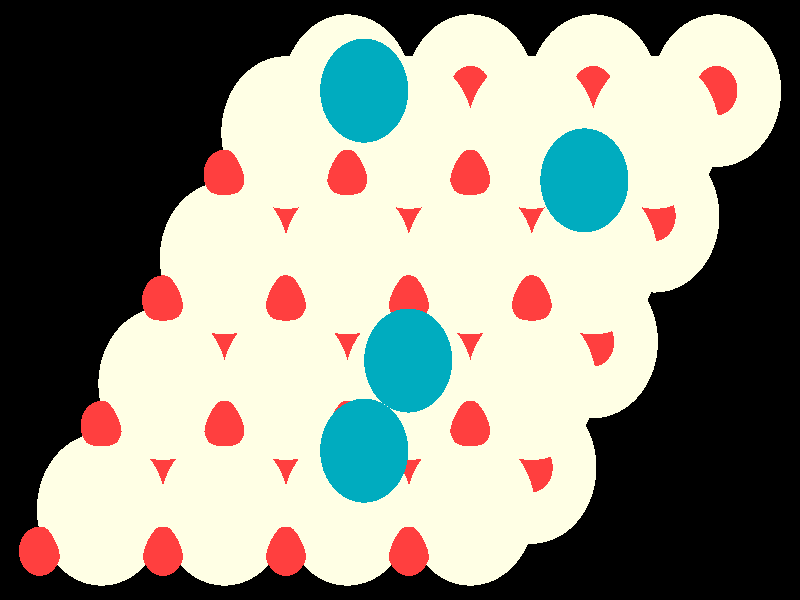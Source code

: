 #include "colors.inc"
#include "finish.inc"

global_settings {assumed_gamma 1 max_trace_level 6}
background {color White transmit 1.0}
camera {orthographic
  right -25.25*x up 16.05*y
  direction 1.00*z
  location <0,0,50.00> look_at <0,0,0>}
light_source {<  2.00,   3.00,  40.00> color White
  area_light <0.70, 0, 0>, <0, 0.70, 0>, 3, 3
  adaptive 1 jitter}

#declare simple = finish {phong 0.7}
#declare pale = finish {ambient 0.5 diffuse 0.85 roughness 0.001 specular 0.200 }
#declare intermediate = finish {ambient 0.3 diffuse 0.6 specular 0.1 roughness 0.04}
#declare vmd = finish {ambient 0.0 diffuse 0.65 phong 0.1 phong_size 40.0 specular 0.5 }
#declare jmol = finish {ambient 0.2 diffuse 0.6 specular 1 roughness 0.001 metallic}
#declare ase2 = finish {ambient 0.05 brilliance 3 diffuse 0.6 metallic specular 0.7 roughness 0.04 reflection 0.15}
#declare ase3 = finish {ambient 0.15 brilliance 2 diffuse 0.6 metallic specular 1.0 roughness 0.001 reflection 0.0}
#declare glass = finish {ambient 0.05 diffuse 0.3 specular 1.0 roughness 0.001}
#declare glass2 = finish {ambient 0.01 diffuse 0.3 specular 1.0 reflection 0.25 roughness 0.001}
#declare Rcell = 0.020;
#declare Rbond = 0.100;

#macro atom(LOC, R, COL, TRANS, FIN)
  sphere{LOC, R texture{pigment{color COL transmit TRANS} finish{FIN}}}
#end
#macro constrain(LOC, R, COL, TRANS FIN)
union{torus{R, Rcell rotate 45*z texture{pigment{color COL transmit TRANS} finish{FIN}}}
      torus{R, Rcell rotate -45*z texture{pigment{color COL transmit TRANS} finish{FIN}}}
      translate LOC}
#end

atom(<  9.99,   5.60,  -5.98>, 2.04, rgb <1.00, 1.00, 0.78>, 0.0, ase3) // #0 
atom(<  8.04,   2.24,  -5.98>, 2.04, rgb <1.00, 1.00, 0.78>, 0.0, ase3) // #1 
atom(<  6.10,   5.60,  -5.98>, 2.04, rgb <1.00, 1.00, 0.78>, 0.0, ase3) // #2 
atom(<  4.16,   2.24,  -5.98>, 2.04, rgb <1.00, 1.00, 0.78>, 0.0, ase3) // #3 
atom(<  4.16,   4.48,  -5.18>, 0.66, rgb <1.00, 0.05, 0.05>, 0.0, ase3) // #4 
atom(<  8.04,   2.24,  -3.60>, 0.66, rgb <1.00, 0.05, 0.05>, 0.0, ase3) // #5 
atom(<  2.22,   1.12,  -5.18>, 0.66, rgb <1.00, 0.05, 0.05>, 0.0, ase3) // #6 
atom(<  9.99,   5.60,  -3.60>, 0.66, rgb <1.00, 0.05, 0.05>, 0.0, ase3) // #7 
atom(<  8.04,   4.48,  -5.18>, 0.66, rgb <1.00, 0.05, 0.05>, 0.0, ase3) // #8 
atom(<  4.16,   2.24,  -3.60>, 0.66, rgb <1.00, 0.05, 0.05>, 0.0, ase3) // #9 
atom(<  6.10,   1.12,  -5.18>, 0.66, rgb <1.00, 0.05, 0.05>, 0.0, ase3) // #10 
atom(<  6.10,   5.60,  -3.60>, 0.66, rgb <1.00, 0.05, 0.05>, 0.0, ase3) // #11 
atom(<  2.22,   1.12,  -2.81>, 2.04, rgb <1.00, 1.00, 0.78>, 0.0, ase3) // #12 
atom(<  4.16,   4.48,  -2.81>, 2.04, rgb <1.00, 1.00, 0.78>, 0.0, ase3) // #13 
atom(<  6.10,   1.12,  -2.81>, 2.04, rgb <1.00, 1.00, 0.78>, 0.0, ase3) // #14 
atom(<  8.04,   4.48,  -2.81>, 2.04, rgb <1.00, 1.00, 0.78>, 0.0, ase3) // #15 
atom(<  4.16,   0.00,  -2.02>, 0.66, rgb <1.00, 0.05, 0.05>, 0.0, ase3) // #16 
atom(<  6.10,   3.36,  -2.02>, 0.66, rgb <1.00, 0.05, 0.05>, 0.0, ase3) // #17 
atom(<  0.28,   0.00,  -2.02>, 0.66, rgb <1.00, 0.05, 0.05>, 0.0, ase3) // #18 
atom(<  2.22,   3.36,  -2.02>, 0.66, rgb <1.00, 0.05, 0.05>, 0.0, ase3) // #19 
atom(<  6.10,  -1.12,  -5.98>, 2.04, rgb <1.00, 1.00, 0.78>, 0.0, ase3) // #20 
atom(<  4.16,  -4.48,  -5.98>, 2.04, rgb <1.00, 1.00, 0.78>, 0.0, ase3) // #21 
atom(<  2.22,  -1.12,  -5.98>, 2.04, rgb <1.00, 1.00, 0.78>, 0.0, ase3) // #22 
atom(<  0.28,  -4.48,  -5.98>, 2.04, rgb <1.00, 1.00, 0.78>, 0.0, ase3) // #23 
atom(<  0.28,  -2.24,  -5.18>, 0.66, rgb <1.00, 0.05, 0.05>, 0.0, ase3) // #24 
atom(<  4.16,  -4.48,  -3.60>, 0.66, rgb <1.00, 0.05, 0.05>, 0.0, ase3) // #25 
atom(< -1.66,  -5.60,  -5.18>, 0.66, rgb <1.00, 0.05, 0.05>, 0.0, ase3) // #26 
atom(<  6.10,  -1.12,  -3.60>, 0.66, rgb <1.00, 0.05, 0.05>, 0.0, ase3) // #27 
atom(<  4.16,  -2.24,  -5.18>, 0.66, rgb <1.00, 0.05, 0.05>, 0.0, ase3) // #28 
atom(<  0.28,  -4.48,  -3.60>, 0.66, rgb <1.00, 0.05, 0.05>, 0.0, ase3) // #29 
atom(<  2.22,  -5.60,  -5.18>, 0.66, rgb <1.00, 0.05, 0.05>, 0.0, ase3) // #30 
atom(<  2.22,  -1.12,  -3.60>, 0.66, rgb <1.00, 0.05, 0.05>, 0.0, ase3) // #31 
atom(< -1.66,  -5.60,  -2.81>, 2.04, rgb <1.00, 1.00, 0.78>, 0.0, ase3) // #32 
atom(<  0.28,  -2.24,  -2.81>, 2.04, rgb <1.00, 1.00, 0.78>, 0.0, ase3) // #33 
atom(<  2.22,  -5.60,  -2.81>, 2.04, rgb <1.00, 1.00, 0.78>, 0.0, ase3) // #34 
atom(<  4.16,  -2.24,  -2.81>, 2.04, rgb <1.00, 1.00, 0.78>, 0.0, ase3) // #35 
atom(<  0.28,  -6.72,  -2.02>, 0.66, rgb <1.00, 0.05, 0.05>, 0.0, ase3) // #36 
atom(<  2.22,  -3.36,  -2.02>, 0.66, rgb <1.00, 0.05, 0.05>, 0.0, ase3) // #37 
atom(< -3.60,  -6.72,  -2.02>, 0.66, rgb <1.00, 0.05, 0.05>, 0.0, ase3) // #38 
atom(< -1.66,  -3.36,  -2.02>, 0.66, rgb <1.00, 0.05, 0.05>, 0.0, ase3) // #39 
atom(<  2.22,   5.60,  -5.98>, 2.04, rgb <1.00, 1.00, 0.78>, 0.0, ase3) // #40 
atom(<  0.28,   2.24,  -5.98>, 2.04, rgb <1.00, 1.00, 0.78>, 0.0, ase3) // #41 
atom(< -1.66,   5.60,  -5.98>, 2.04, rgb <1.00, 1.00, 0.78>, 0.0, ase3) // #42 
atom(< -3.60,   2.24,  -5.98>, 2.04, rgb <1.00, 1.00, 0.78>, 0.0, ase3) // #43 
atom(< -3.60,   4.48,  -5.18>, 0.66, rgb <1.00, 0.05, 0.05>, 0.0, ase3) // #44 
atom(<  0.28,   2.24,  -3.60>, 0.66, rgb <1.00, 0.05, 0.05>, 0.0, ase3) // #45 
atom(< -5.54,   1.12,  -5.18>, 0.66, rgb <1.00, 0.05, 0.05>, 0.0, ase3) // #46 
atom(<  2.22,   5.60,  -3.60>, 0.66, rgb <1.00, 0.05, 0.05>, 0.0, ase3) // #47 
atom(<  0.28,   4.48,  -5.18>, 0.66, rgb <1.00, 0.05, 0.05>, 0.0, ase3) // #48 
atom(< -3.60,   2.24,  -3.60>, 0.66, rgb <1.00, 0.05, 0.05>, 0.0, ase3) // #49 
atom(< -1.66,   1.12,  -5.18>, 0.66, rgb <1.00, 0.05, 0.05>, 0.0, ase3) // #50 
atom(< -1.66,   5.60,  -3.60>, 0.66, rgb <1.00, 0.05, 0.05>, 0.0, ase3) // #51 
atom(< -5.54,   1.12,  -2.81>, 2.04, rgb <1.00, 1.00, 0.78>, 0.0, ase3) // #52 
atom(< -3.60,   4.48,  -2.81>, 2.04, rgb <1.00, 1.00, 0.78>, 0.0, ase3) // #53 
atom(< -1.66,   1.12,  -2.81>, 2.04, rgb <1.00, 1.00, 0.78>, 0.0, ase3) // #54 
atom(<  0.28,   4.48,  -2.81>, 2.04, rgb <1.00, 1.00, 0.78>, 0.0, ase3) // #55 
atom(< -3.60,   0.00,  -2.02>, 0.66, rgb <1.00, 0.05, 0.05>, 0.0, ase3) // #56 
atom(< -1.66,   3.36,  -2.02>, 0.66, rgb <1.00, 0.05, 0.05>, 0.0, ase3) // #57 
atom(< -7.48,   0.00,  -2.02>, 0.66, rgb <1.00, 0.05, 0.05>, 0.0, ase3) // #58 
atom(< -5.54,   3.36,  -2.02>, 0.66, rgb <1.00, 0.05, 0.05>, 0.0, ase3) // #59 
atom(< -1.66,  -1.12,  -5.98>, 2.04, rgb <1.00, 1.00, 0.78>, 0.0, ase3) // #60 
atom(< -3.60,  -4.48,  -5.98>, 2.04, rgb <1.00, 1.00, 0.78>, 0.0, ase3) // #61 
atom(< -5.54,  -1.12,  -5.98>, 2.04, rgb <1.00, 1.00, 0.78>, 0.0, ase3) // #62 
atom(< -7.48,  -4.48,  -5.98>, 2.04, rgb <1.00, 1.00, 0.78>, 0.0, ase3) // #63 
atom(< -7.48,  -2.24,  -5.18>, 0.66, rgb <1.00, 0.05, 0.05>, 0.0, ase3) // #64 
atom(< -3.60,  -4.48,  -3.60>, 0.66, rgb <1.00, 0.05, 0.05>, 0.0, ase3) // #65 
atom(< -9.42,  -5.60,  -5.18>, 0.66, rgb <1.00, 0.05, 0.05>, 0.0, ase3) // #66 
atom(< -1.66,  -1.12,  -3.60>, 0.66, rgb <1.00, 0.05, 0.05>, 0.0, ase3) // #67 
atom(< -3.60,  -2.24,  -5.18>, 0.66, rgb <1.00, 0.05, 0.05>, 0.0, ase3) // #68 
atom(< -7.48,  -4.48,  -3.60>, 0.66, rgb <1.00, 0.05, 0.05>, 0.0, ase3) // #69 
atom(< -5.54,  -5.60,  -5.18>, 0.66, rgb <1.00, 0.05, 0.05>, 0.0, ase3) // #70 
atom(< -5.54,  -1.12,  -3.60>, 0.66, rgb <1.00, 0.05, 0.05>, 0.0, ase3) // #71 
atom(< -9.42,  -5.60,  -2.81>, 2.04, rgb <1.00, 1.00, 0.78>, 0.0, ase3) // #72 
atom(< -7.48,  -2.24,  -2.81>, 2.04, rgb <1.00, 1.00, 0.78>, 0.0, ase3) // #73 
atom(< -5.54,  -5.60,  -2.81>, 2.04, rgb <1.00, 1.00, 0.78>, 0.0, ase3) // #74 
atom(< -3.60,  -2.24,  -2.81>, 2.04, rgb <1.00, 1.00, 0.78>, 0.0, ase3) // #75 
atom(< -7.48,  -6.72,  -2.02>, 0.66, rgb <1.00, 0.05, 0.05>, 0.0, ase3) // #76 
atom(< -5.54,  -3.36,  -2.02>, 0.66, rgb <1.00, 0.05, 0.05>, 0.0, ase3) // #77 
atom(<-11.37,  -6.72,  -2.02>, 0.66, rgb <1.00, 0.05, 0.05>, 0.0, ase3) // #78 
atom(< -9.42,  -3.36,  -2.02>, 0.66, rgb <1.00, 0.05, 0.05>, 0.0, ase3) // #79 
atom(<  0.26,  -1.62,   0.00>, 1.39, rgb <0.00, 0.41, 0.52>, 0.0, ase3) // #80 
atom(< -1.13,  -4.03,   0.00>, 1.39, rgb <0.00, 0.41, 0.52>, 0.0, ase3) // #81 
atom(<  5.82,   3.20,   0.00>, 1.39, rgb <0.00, 0.41, 0.52>, 0.0, ase3) // #82 
atom(< -1.13,   5.60,   0.00>, 1.39, rgb <0.00, 0.41, 0.52>, 0.0, ase3) // #83 

